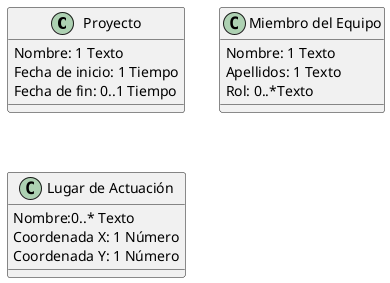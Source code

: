 @startuml
class Proyecto{
Nombre: 1 Texto
Fecha de inicio: 1 Tiempo
Fecha de fin: 0..1 Tiempo
}
class "Miembro del Equipo" as Miembro{
Nombre: 1 Texto
Apellidos: 1 Texto
Rol: 0..*Texto
}
class "Lugar de Actuación" as Lugar{
Nombre:0..* Texto
Coordenada X: 1 Número
Coordenada Y: 1 Número
}
@enduml
